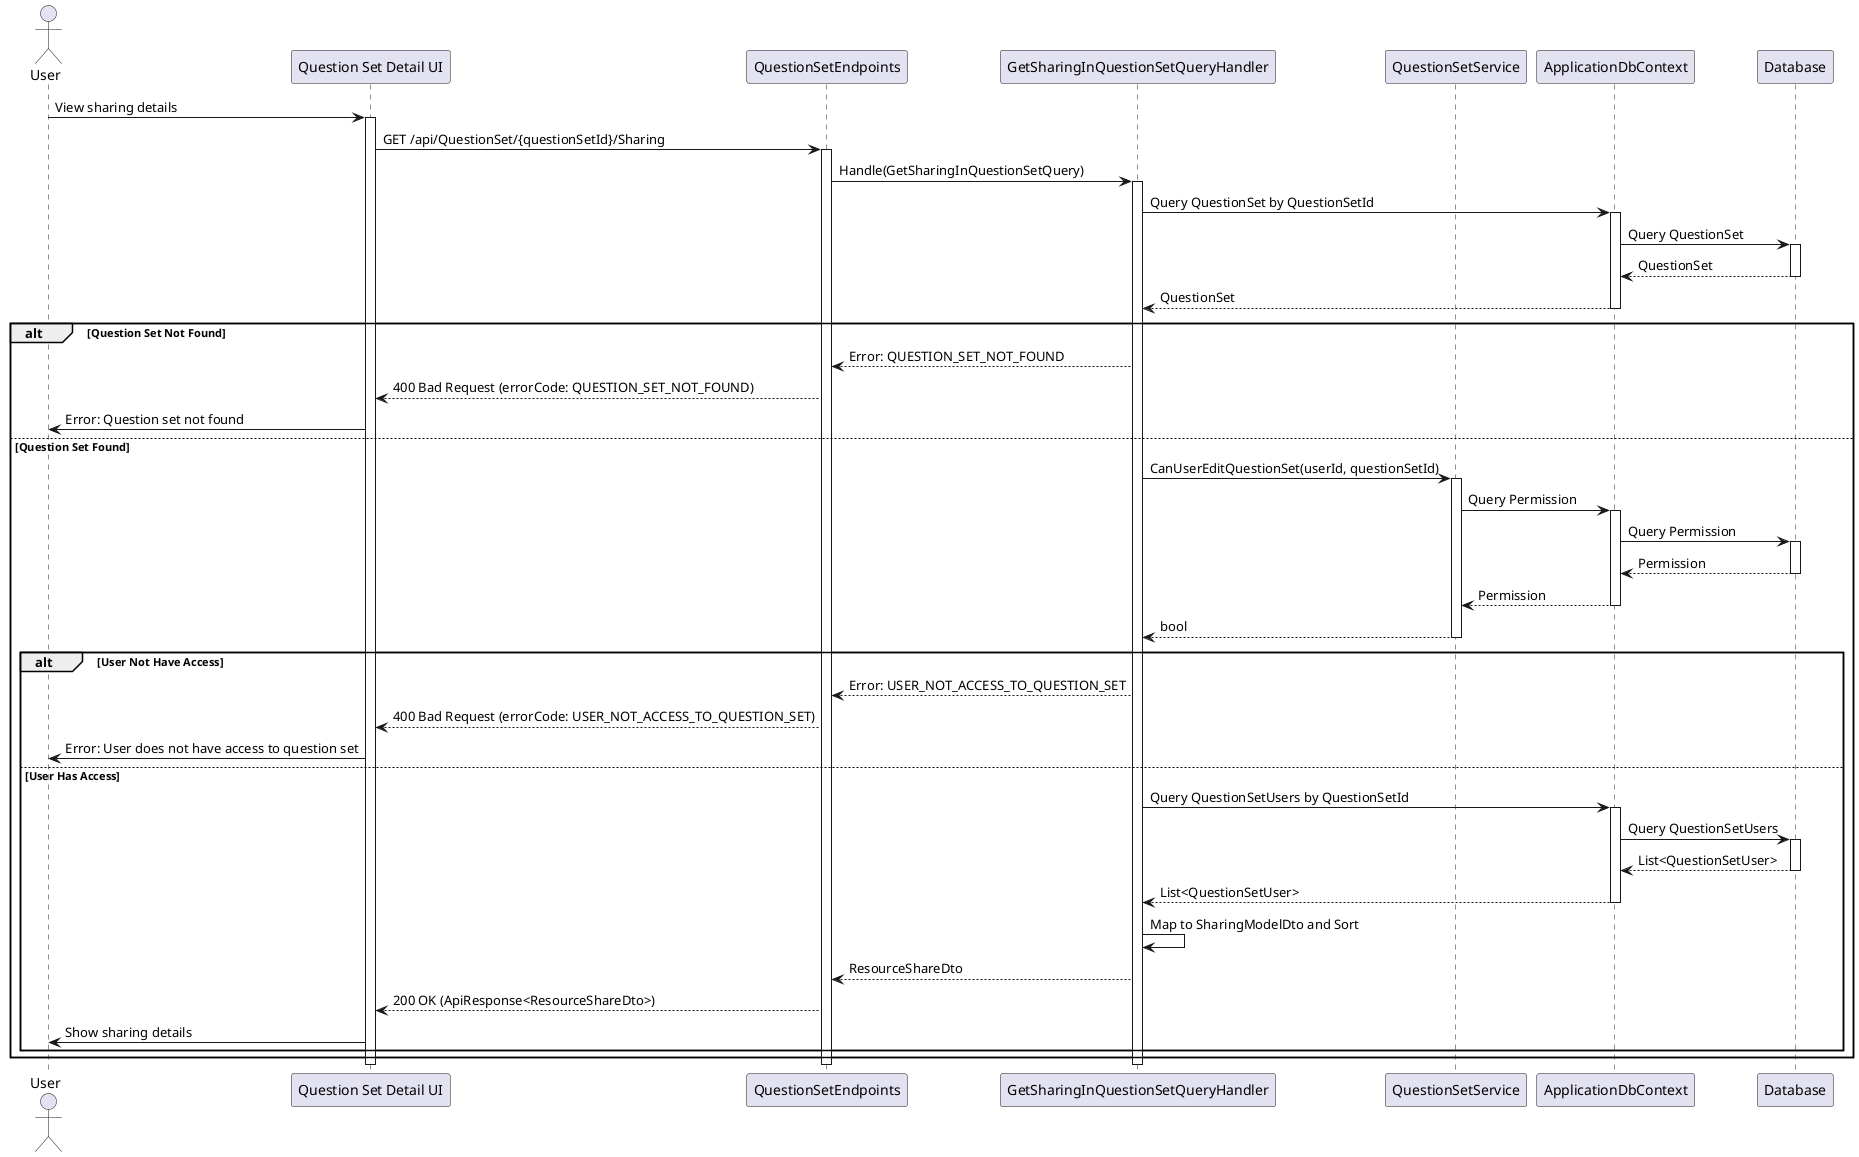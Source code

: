 @startuml
actor User
participant "Question Set Detail UI" as UI
participant QuestionSetEndpoints
participant GetSharingInQuestionSetQueryHandler as Handler
participant QuestionSetService
participant ApplicationDbContext
participant Database

User -> UI : View sharing details
activate UI
UI -> QuestionSetEndpoints : GET /api/QuestionSet/{questionSetId}/Sharing
activate QuestionSetEndpoints
QuestionSetEndpoints -> Handler : Handle(GetSharingInQuestionSetQuery)
activate Handler
Handler -> ApplicationDbContext : Query QuestionSet by QuestionSetId
activate ApplicationDbContext
ApplicationDbContext -> Database : Query QuestionSet
activate Database
Database --> ApplicationDbContext : QuestionSet
deactivate Database
ApplicationDbContext --> Handler : QuestionSet
deactivate ApplicationDbContext
alt Question Set Not Found
    Handler --> QuestionSetEndpoints : Error: QUESTION_SET_NOT_FOUND
    QuestionSetEndpoints --> UI : 400 Bad Request (errorCode: QUESTION_SET_NOT_FOUND)
    UI -> User : Error: Question set not found
else Question Set Found
    Handler -> QuestionSetService : CanUserEditQuestionSet(userId, questionSetId)
    activate QuestionSetService
    QuestionSetService -> ApplicationDbContext : Query Permission
    activate ApplicationDbContext
    ApplicationDbContext -> Database : Query Permission
    activate Database
    Database --> ApplicationDbContext : Permission
    deactivate Database
    ApplicationDbContext --> QuestionSetService : Permission
    deactivate ApplicationDbContext
    QuestionSetService --> Handler : bool
    deactivate QuestionSetService
    alt User Not Have Access
        Handler --> QuestionSetEndpoints : Error: USER_NOT_ACCESS_TO_QUESTION_SET
        QuestionSetEndpoints --> UI : 400 Bad Request (errorCode: USER_NOT_ACCESS_TO_QUESTION_SET)
        UI -> User : Error: User does not have access to question set
    else User Has Access
        Handler -> ApplicationDbContext : Query QuestionSetUsers by QuestionSetId
        activate ApplicationDbContext
        ApplicationDbContext -> Database : Query QuestionSetUsers
        activate Database
        Database --> ApplicationDbContext : List<QuestionSetUser>
        deactivate Database
        ApplicationDbContext --> Handler : List<QuestionSetUser>
        deactivate ApplicationDbContext
        Handler -> Handler : Map to SharingModelDto and Sort
        Handler --> QuestionSetEndpoints : ResourceShareDto
        QuestionSetEndpoints --> UI : 200 OK (ApiResponse<ResourceShareDto>)
        UI -> User : Show sharing details
    end
end
deactivate Handler
deactivate QuestionSetEndpoints
deactivate UI
@enduml